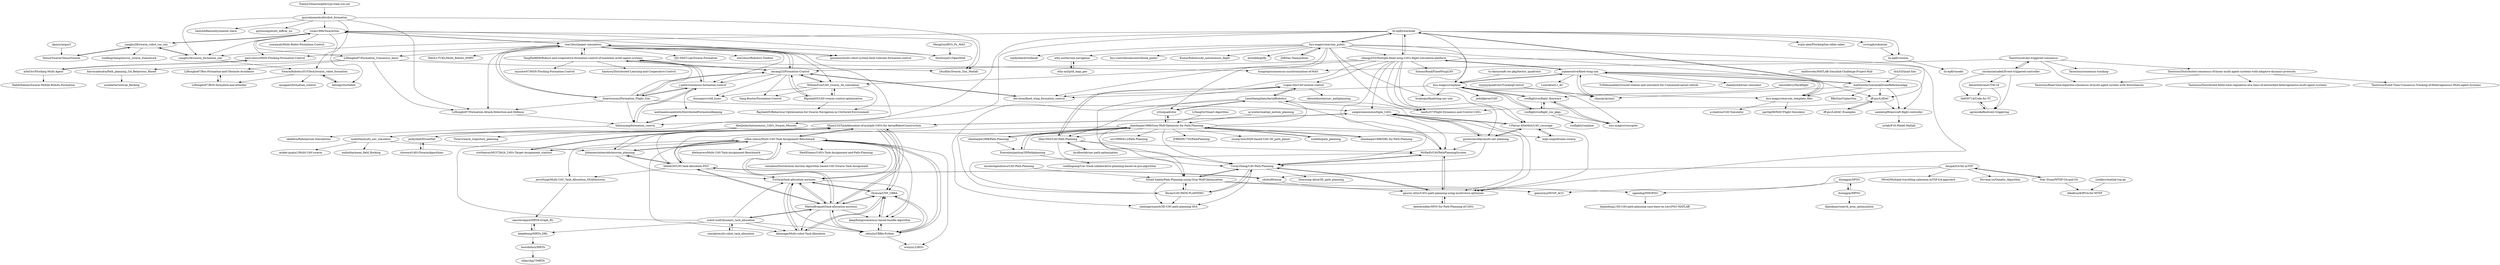 digraph G {
"TommyZihao/raspberrypi-slam-ros-car" -> "guyuehome/multirobot_formation" ["e"=1]
"JSBSim-Team/jsbsim" -> "byu-magicc/mavsim_public" ["e"=1]
"xuedidi/path_planning" -> "zhaohaojie1998/Grey-Wolf-Optimizer-for-Path-Planning" ["e"=1]
"douthwja01/OpenMAS" -> "yxiao1996/SwarmSim"
"star2dust/paper-simulation" -> "YangFei9606/Robust-and-cooperative-formation-control-of-nonlinear-multi-agent-systems"
"star2dust/paper-simulation" -> "zeyang23/Formation-Control"
"star2dust/paper-simulation" -> "j-petit/consensus-formation-control"
"star2dust/paper-simulation" -> "heartxuxuxu/Formation_Flight_Sim"
"star2dust/paper-simulation" -> "yxiao1996/SwarmSim"
"star2dust/paper-simulation" -> "WilliamFun/UAV_swarm_3d_simulation"
"star2dust/paper-simulation" -> "giusenso/multi-robot-system-fault-tolerant-formation-control"
"star2dust/paper-simulation" -> "LiHongbo97/Formation-Attack-Detection-and-Defense"
"star2dust/paper-simulation" -> "HAOLI-TUKL/Multi_Robots_DMPC" ["e"=1]
"star2dust/paper-simulation" -> "hihixuyang/formation_control"
"star2dust/paper-simulation" -> "douthwja01/OpenMAS"
"star2dust/paper-simulation" -> "ZJU-FAST-Lab/Swarm-Formation" ["e"=1]
"star2dust/paper-simulation" -> "paul-shuvo/MSN-Flocking-Formation-Control"
"star2dust/paper-simulation" -> "LiHongbo97/Formation_Consensus_basic"
"star2dust/paper-simulation" -> "star2dust/Robotics-Toolbox"
"TensorSwarm/TensorSwarm" -> "yangliu28/swarm_robot_ros_sim"
"AlexJinlei/Autonomous_UAVs_Swarm_Mission" -> "malintha/multi_uav_simulator"
"AlexJinlei/Autonomous_UAVs_Swarm_Mission" -> "mlpi-unipi/drones-swarm"
"AlexJinlei/Autonomous_UAVs_Swarm_Mission" -> "jackyzha0/DroneNet"
"AlexJinlei/Autonomous_UAVs_Swarm_Mission" -> "Tiriar/swarm_trajectory_planning"
"AlexJinlei/Autonomous_UAVs_Swarm_Mission" -> "JohannesAutenrieb/mission_planning"
"Shine233/TaskAllocation-of-mutiple-UAVs-for-AerialRobotConstruction" -> "czw0aaron/MUCTAGA_UAVs-Target-Assignment_xiashun"
"Shine233/TaskAllocation-of-mutiple-UAVs-for-AerialRobotConstruction" -> "robin-shaun/Multi-UAV-Task-Assignment-Benchmark"
"Shine233/TaskAllocation-of-mutiple-UAVs-for-AerialRobotConstruction" -> "sangwoomoon/multiple_UAVs"
"Shine233/TaskAllocation-of-mutiple-UAVs-for-AerialRobotConstruction" -> "Dymsia/CNP_CBBA-"
"Shine233/TaskAllocation-of-mutiple-UAVs-for-AerialRobotConstruction" -> "MartinBraquet/task-allocation-auctions"
"Shine233/TaskAllocation-of-mutiple-UAVs-for-AerialRobotConstruction" -> "Furhyat/task-allocation-auctions"
"libai1943/UAV-Path-Planning" -> "byuflowlab/uav-path-optimization"
"libai1943/UAV-Path-Planning" -> "Emad-Salehi/Path-Planning-using-Gray-Wolf-Optimization"
"libai1943/UAV-Path-Planning" -> "CoveyZhang/UAV-Path-Planning"
"libai1943/UAV-Path-Planning" -> "Logan-Shi/UAV-motion-control"
"libai1943/UAV-Path-Planning" -> "MrHaiPi/UAVPathPlanningSystem"
"heartxuxuxu/Formation_Flight_Sim" -> "zeyang23/Formation-Control"
"heartxuxuxu/Formation_Flight_Sim" -> "j-petit/consensus-formation-control"
"heartxuxuxu/Formation_Flight_Sim" -> "YangFei9606/Robust-and-cooperative-formation-control-of-nonlinear-multi-agent-systems"
"heartxuxuxu/Formation_Flight_Sim" -> "star2dust/paper-simulation"
"heartxuxuxu/Formation_Flight_Sim" -> "sangwoomoon/multiple_UAVs"
"heartxuxuxu/Formation_Flight_Sim" -> "LiHongbo97/Formation-Attack-Detection-and-Defense"
"heartxuxuxu/Formation_Flight_Sim" -> "hihixuyang/formation_control"
"gaurav-iiitm/UAVs-path-planning-using-multiverse-optimizer" -> "Axeshredder/MVO-for-Path-Planning-of-UAVs"
"gaurav-iiitm/UAVs-path-planning-using-multiverse-optimizer" -> "MrHaiPi/UAVPathPlanningSystem"
"gaurav-iiitm/UAVs-path-planning-using-multiverse-optimizer" -> "CoveyZhang/UAV-Path-Planning"
"JohannesAutenrieb/mission_planning" -> "Shine233/TaskAllocation-of-mutiple-UAVs-for-AerialRobotConstruction"
"JohannesAutenrieb/mission_planning" -> "robin-shaun/Multi-UAV-Task-Assignment-Benchmark"
"JohannesAutenrieb/mission_planning" -> "bilibili30/UAV-task-allocation-PSO"
"JohannesAutenrieb/mission_planning" -> "Furhyat/task-allocation-auctions"
"mlpi-unipi/drones-swarm" -> "UPatras-ANeMoS/UAV_coverage"
"dch33/Quad-Sim" -> "mathworks/simulinkDroneReferenceApp" ["e"=1]
"sangwoomoon/multiple_UAVs" -> "Shine233/TaskAllocation-of-mutiple-UAVs-for-AerialRobotConstruction"
"sangwoomoon/multiple_UAVs" -> "UPatras-ANeMoS/UAV_coverage"
"sangwoomoon/multiple_UAVs" -> "MrHaiPi/UAVPathPlanningSystem"
"sangwoomoon/multiple_UAVs" -> "gaurav-iiitm/UAVs-path-planning-using-multiverse-optimizer"
"sangwoomoon/multiple_UAVs" -> "gustavoavellar/multi-uav-planning"
"Anupal/GA-for-mTSP" -> "ganyariya/MTSP_ACO"
"Anupal/GA-for-mTSP" -> "Star-Stone/MTSP-GA-and-SA"
"Anupal/GA-for-mTSP" -> "N0vel/Multiple-travelling-salesman-mTSP-GA-approach"
"Anupal/GA-for-mTSP" -> "Nirvana-cn/Genetic_Algorithm"
"Anupal/GA-for-mTSP" -> "yhzhu99/mtsp"
"Axeshredder/MVO-for-Path-Planning-of-UAVs" -> "gaurav-iiitm/UAVs-path-planning-using-multiverse-optimizer"
"CoveyZhang/UAV-Path-Planning" -> "MrHaiPi/UAVPathPlanningSystem"
"CoveyZhang/UAV-Path-Planning" -> "gaurav-iiitm/UAVs-path-planning-using-multiverse-optimizer"
"CoveyZhang/UAV-Path-Planning" -> "Emad-Salehi/Path-Planning-using-Gray-Wolf-Optimization"
"CoveyZhang/UAV-Path-Planning" -> "Xhran/UAV-PATH-PLANNING"
"CoveyZhang/UAV-Path-Planning" -> "Seoyoung-Alice/3D_path_planning"
"CoveyZhang/UAV-Path-Planning" -> "saxenapriyansh/3D-UAV-path-planning-SSA"
"czw0aaron/MUCTAGA_UAVs-Target-Assignment_xiashun" -> "Shine233/TaskAllocation-of-mutiple-UAVs-for-AerialRobotConstruction"
"nubot-nudt/dynamic_task_allocation" -> "raaslab/multi-robot_task_allocation"
"nubot-nudt/dynamic_task_allocation" -> "MartinBraquet/task-allocation-auctions"
"nubot-nudt/dynamic_task_allocation" -> "Furhyat/task-allocation-auctions"
"nubot-nudt/dynamic_task_allocation" -> "Shine233/TaskAllocation-of-mutiple-UAVs-for-AerialRobotConstruction"
"nubot-nudt/dynamic_task_allocation" -> "keep9oing/MRTA_DRL"
"nubot-nudt/dynamic_task_allocation" -> "labimage/Multi-robot-Task-Allocation"
"nubot-nudt/dynamic_task_allocation" -> "zehuilu/CBBA-Python"
"SwarmRoboticsSUSTech/swarm_robot_formation" -> "anuppari/formation_control"
"SwarmRoboticsSUSTech/swarm_robot_formation" -> "LiHongbo97/ROS-formation-and-attacker"
"SwarmRoboticsSUSTech/swarm_robot_formation" -> "kdongyi/turtlebot"
"mathworks/simulinkDroneReferenceApp" -> "jrgenerative/fixed-wing-sim"
"mathworks/simulinkDroneReferenceApp" -> "iff-gsc/LADAC"
"mathworks/simulinkDroneReferenceApp" -> "clausqr/qrsim2"
"mathworks/simulinkDroneReferenceApp" -> "RflySim/CopterSim" ["e"=1]
"mathworks/simulinkDroneReferenceApp" -> "byu-magicc/mavsim_template_files"
"mathworks/simulinkDroneReferenceApp" -> "samberg96/aircraft-flight-controller"
"csviragh/robotsim" -> "lis-epfl/vswarm"
"nicolaslopezbravo/UAV-Path-Planning" -> "Emad-Salehi/Path-Planning-using-Gray-Wolf-Optimization" ["e"=1]
"yxiao1996/SwarmSim" -> "SwarmRoboticsSUSTech/swarm_robot_formation"
"yxiao1996/SwarmSim" -> "yangliu28/swarm_robot_ros_sim"
"yxiao1996/SwarmSim" -> "star2dust/paper-simulation"
"yxiao1996/SwarmSim" -> "LiHongbo97/Formation_Consensus_basic"
"yxiao1996/SwarmSim" -> "yltzdhbc/Swarm_Sim_Matlab"
"yxiao1996/SwarmSim" -> "paul-shuvo/MSN-Flocking-Formation-Control"
"yxiao1996/SwarmSim" -> "giusenso/multi-robot-system-fault-tolerant-formation-control"
"yxiao1996/SwarmSim" -> "sumaiyah/Multi-Robot-Formation-Control"
"yxiao1996/SwarmSim" -> "yangliu28/swarm_formation_sim"
"wjxjmj/quadrotorTrackingControl" -> "clausqr/qrsim2" ["e"=1]
"byu-magicc/mavsim_template_files" -> "a-shahroo/UAV-Simulator"
"byu-magicc/mavsim_template_files" -> "lis-epfl/swarmlab"
"byu-magicc/mavsim_template_files" -> "parthp08/MAV-Flight-Simulator"
"jackyzha0/DroneNet" -> "choward1491/SwarmAlgorithms"
"hihixuyang/formation_control" -> "andreaalessandretti/DistributedFormationKeeping"
"hihixuyang/formation_control" -> "j-petit/consensus-formation-control"
"hihixuyang/formation_control" -> "nkabbra/Robotarium-Simulations"
"guyuehome/multirobot_formation" -> "SantoshBanisetty/master-slave"
"guyuehome/multirobot_formation" -> "yxiao1996/SwarmSim"
"guyuehome/multirobot_formation" -> "kdongyi/turtlebot"
"guyuehome/multirobot_formation" -> "LiHongbo97/Formation-Attack-Detection-and-Defense"
"guyuehome/multirobot_formation" -> "yltzdhbc/Swarm_Sim_Matlab"
"guyuehome/multirobot_formation" -> "quyinsong/multi_diffcar_ws"
"guyuehome/multirobot_formation" -> "yangliu28/swarm_formation_sim"
"bilibili30/UAV-task-allocation-PSO" -> "robin-shaun/Multi-UAV-Task-Assignment-Benchmark"
"bilibili30/UAV-task-allocation-PSO" -> "yhzhu99/mtsp"
"bilibili30/UAV-task-allocation-PSO" -> "MartinBraquet/task-allocation-auctions"
"bilibili30/UAV-task-allocation-PSO" -> "jerryfungi/Multi-UAV_Task_Allocation_SEADmission"
"bilibili30/UAV-task-allocation-PSO" -> "Shine233/TaskAllocation-of-mutiple-UAVs-for-AerialRobotConstruction"
"bilibili30/UAV-task-allocation-PSO" -> "JohannesAutenrieb/mission_planning"
"bilibili30/UAV-task-allocation-PSO" -> "Furhyat/task-allocation-auctions"
"MrHaiPi/UAVPathPlanningSystem" -> "gaurav-iiitm/UAVs-path-planning-using-multiverse-optimizer"
"MrHaiPi/UAVPathPlanningSystem" -> "CoveyZhang/UAV-Path-Planning"
"robin-shaun/Multi-UAV-Task-Assignment-Benchmark" -> "Shine233/TaskAllocation-of-mutiple-UAVs-for-AerialRobotConstruction"
"robin-shaun/Multi-UAV-Task-Assignment-Benchmark" -> "bilibili30/UAV-task-allocation-PSO"
"robin-shaun/Multi-UAV-Task-Assignment-Benchmark" -> "MartinBraquet/task-allocation-auctions"
"robin-shaun/Multi-UAV-Task-Assignment-Benchmark" -> "zehuilu/CBBA-Python"
"robin-shaun/Multi-UAV-Task-Assignment-Benchmark" -> "Furhyat/task-allocation-auctions"
"robin-shaun/Multi-UAV-Task-Assignment-Benchmark" -> "JohannesAutenrieb/mission_planning"
"robin-shaun/Multi-UAV-Task-Assignment-Benchmark" -> "labimage/Multi-robot-Task-Allocation"
"robin-shaun/Multi-UAV-Task-Assignment-Benchmark" -> "jerryfungi/Multi-UAV_Task_Allocation_SEADmission"
"robin-shaun/Multi-UAV-Task-Assignment-Benchmark" -> "wuuya1/LRGO"
"robin-shaun/Multi-UAV-Task-Assignment-Benchmark" -> "Dymsia/CNP_CBBA-"
"robin-shaun/Multi-UAV-Task-Assignment-Benchmark" -> "dietmarwo/Multi-UAV-Task-Assignment-Benchmark"
"robin-shaun/Multi-UAV-Task-Assignment-Benchmark" -> "HadiElnemr/UAVs-Task-Assignment-and-Path-Planning"
"robin-shaun/Multi-UAV-Task-Assignment-Benchmark" -> "keep9oing/consensus-based-bundle-algorithm"
"robin-shaun/Multi-UAV-Task-Assignment-Benchmark" -> "czw0aaron/MUCTAGA_UAVs-Target-Assignment_xiashun"
"LiYangSir/Smart-Algorithm" -> "zhaohaojie1998/Grey-Wolf-Optimizer-for-Path-Planning" ["e"=1]
"LiHongbo97/Ros-Formation-and-Obstacle-Avoidance" -> "LiHongbo97/ROS-formation-and-attacker"
"paul-shuvo/MSN-Flocking-Formation-Control" -> "arbit3rr/Flocking-Multi-Agent"
"lee-shun/fixed_wing_formation_control" -> "zeyang23/Formation-Control"
"Logan-Shi/UAV-motion-control" -> "idawatibustan/uav_pathplanning"
"Logan-Shi/UAV-motion-control" -> "libai1943/UAV-Path-Planning"
"Logan-Shi/UAV-motion-control" -> "LenaShengzhen/AerialRobotics"
"Logan-Shi/UAV-motion-control" -> "CoveyZhang/UAV-Path-Planning"
"Dymsia/CNP_CBBA-" -> "Furhyat/task-allocation-auctions"
"Dymsia/CNP_CBBA-" -> "keep9oing/consensus-based-bundle-algorithm"
"Dymsia/CNP_CBBA-" -> "zehuilu/CBBA-Python"
"Dymsia/CNP_CBBA-" -> "labimage/Multi-robot-Task-Allocation"
"Dymsia/CNP_CBBA-" -> "MartinBraquet/task-allocation-auctions"
"smshariatzadeh/Event-triggered-controller" -> "hh830714/Code-for-TC"
"smshariatzadeh/Event-triggered-controller" -> "apresiokefin/event-triggering"
"smshariatzadeh/Event-triggered-controller" -> "AntonSelivanov/TAC16"
"smshariatzadeh/Event-triggered-controller" -> "Taoistzou/event-triggered-consensus"
"Rajshah05/UAV-swarm-control-optimization" -> "zeyang23/Formation-Control"
"Rajshah05/UAV-swarm-control-optimization" -> "WilliamFun/UAV_swarm_3d_simulation"
"Rajshah05/UAV-swarm-control-optimization" -> "Rajshah05/Behaviour-Optimization-for-Swarm-Navigation-in-Cluttered-Environment"
"labimage/Multi-robot-Task-Allocation" -> "Furhyat/task-allocation-auctions"
"labimage/Multi-robot-Task-Allocation" -> "Dymsia/CNP_CBBA-"
"LenKerr/matlab-tsp-ga" -> "Albafica28/IPGA-for-MTSP"
"LiHongbo97/Formation-Attack-Detection-and-Defense" -> "hihixuyang/formation_control"
"lis-epfl/swarmlab" -> "byu-magicc/mavsim_template_files"
"lis-epfl/swarmlab" -> "chengji253/Multiple-fixed-wing-UAVs-flight-simulation-platform"
"lis-epfl/swarmlab" -> "csviragh/robotsim"
"lis-epfl/swarmlab" -> "malintha/multi_uav_simulator"
"lis-epfl/swarmlab" -> "yangliu28/swarm_formation_sim"
"lis-epfl/swarmlab" -> "byu-magicc/mavsim_public"
"lis-epfl/swarmlab" -> "AlexJinlei/Autonomous_UAVs_Swarm_Mission"
"lis-epfl/swarmlab" -> "wujin-alex/FlockingSim-olfati-saber"
"lis-epfl/swarmlab" -> "lis-epfl/vswarm"
"lis-epfl/swarmlab" -> "UPatras-ANeMoS/UAV_coverage"
"LiHongbo97/ROS-formation-and-attacker" -> "LiHongbo97/Ros-Formation-and-Obstacle-Avoidance"
"karrasailendra/Path_planning_GA_Behaviour_Based" -> "uzziele/terrestrial_flocking"
"kdongyi/turtlebot" -> "SwarmRoboticsSUSTech/swarm_robot_formation"
"andreaalessandretti/DistributedFormationKeeping" -> "hihixuyang/formation_control"
"Star-Stone/MTSP-GA-and-SA" -> "Anupal/GA-for-mTSP"
"Star-Stone/MTSP-GA-and-SA" -> "Albafica28/IPGA-for-MTSP"
"mathworks/MATLAB-Simulink-Challenge-Project-Hub" -> "mathworks/simulinkDroneReferenceApp" ["e"=1]
"LenaShengzhen/AerialRobotics" -> "CoveyZhang/UAV-Path-Planning"
"LenaShengzhen/AerialRobotics" -> "yrlu/quadrotor" ["e"=1]
"LenaShengzhen/AerialRobotics" -> "Logan-Shi/UAV-motion-control"
"LenaShengzhen/AerialRobotics" -> "saxenapriyansh/3D-UAV-path-planning-SSA"
"LenaShengzhen/AerialRobotics" -> "libai1943/UAV-Path-Planning"
"LenaShengzhen/AerialRobotics" -> "gaurav-iiitm/UAVs-path-planning-using-multiverse-optimizer"
"LenaShengzhen/AerialRobotics" -> "lamfur07/Flight-Dynamics-and-Control-UAVs"
"duongpm/MPSO" -> "duongpm/SPSO"
"duongpm/MPSO" -> "dipinknair/search_area_optimization"
"MartinBraquet/task-allocation-auctions" -> "Furhyat/task-allocation-auctions"
"MartinBraquet/task-allocation-auctions" -> "Dymsia/CNP_CBBA-"
"MartinBraquet/task-allocation-auctions" -> "Shine233/TaskAllocation-of-mutiple-UAVs-for-AerialRobotConstruction"
"MartinBraquet/task-allocation-auctions" -> "robin-shaun/Multi-UAV-Task-Assignment-Benchmark"
"MartinBraquet/task-allocation-auctions" -> "labimage/Multi-robot-Task-Allocation"
"MartinBraquet/task-allocation-auctions" -> "nubot-nudt/dynamic_task_allocation"
"MartinBraquet/task-allocation-auctions" -> "bilibili30/UAV-task-allocation-PSO"
"MartinBraquet/task-allocation-auctions" -> "zehuilu/CBBA-Python"
"MartinBraquet/task-allocation-auctions" -> "keep9oing/consensus-based-bundle-algorithm"
"duongpm/SPSO" -> "duongpm/MPSO"
"duongpm/SPSO" -> "ngandng/NMOPSO"
"LiHongbo97/Formation_Consensus_basic" -> "LiHongbo97/Formation-Attack-Detection-and-Defense"
"LiHongbo97/Formation_Consensus_basic" -> "yltzdhbc/Swarm_Sim_Matlab"
"LiHongbo97/Formation_Consensus_basic" -> "LiHongbo97/Ros-Formation-and-Obstacle-Avoidance"
"LiHongbo97/Formation_Consensus_basic" -> "karrasailendra/Path_planning_GA_Behaviour_Based"
"chengji253/Multiple-fixed-wing-UAVs-flight-simulation-platform" -> "sangwoomoon/multiple_UAVs"
"chengji253/Multiple-fixed-wing-UAVs-flight-simulation-platform" -> "lee-shun/fixed_wing_formation_control"
"chengji253/Multiple-fixed-wing-UAVs-flight-simulation-platform" -> "jrgenerative/fixed-wing-sim"
"chengji253/Multiple-fixed-wing-UAVs-flight-simulation-platform" -> "WilliamFun/UAV_swarm_3d_simulation"
"chengji253/Multiple-fixed-wing-UAVs-flight-simulation-platform" -> "zeyang23/Formation-Control"
"chengji253/Multiple-fixed-wing-UAVs-flight-simulation-platform" -> "gustavoavellar/multi-uav-planning"
"chengji253/Multiple-fixed-wing-UAVs-flight-simulation-platform" -> "lis-epfl/swarmlab"
"chengji253/Multiple-fixed-wing-UAVs-flight-simulation-platform" -> "SimonsRoad/FixedWingUAV"
"chengji253/Multiple-fixed-wing-UAVs-flight-simulation-platform" -> "UPatras-ANeMoS/UAV_coverage"
"chengji253/Multiple-fixed-wing-UAVs-flight-simulation-platform" -> "MrHaiPi/UAVPathPlanningSystem"
"chengji253/Multiple-fixed-wing-UAVs-flight-simulation-platform" -> "gaurav-iiitm/UAVs-path-planning-using-multiverse-optimizer"
"chengji253/Multiple-fixed-wing-UAVs-flight-simulation-platform" -> "lamfur07/Flight-Dynamics-and-Control-UAVs"
"chengji253/Multiple-fixed-wing-UAVs-flight-simulation-platform" -> "Logan-Shi/UAV-motion-control"
"clausqr/qrsim2" -> "jrgenerative/fixed-wing-sim"
"malintha/multi_uav_simulator" -> "malintha/mean_field_flocking"
"malintha/multi_uav_simulator" -> "aniket-gupta1/Multi-UAV-swarm"
"malintha/multi_uav_simulator" -> "JohannesAutenrieb/mission_planning"
"samberg96/aircraft-flight-controller" -> "isrlab/F16-Model-Matlab"
"hh830714/Code-for-TC" -> "apresiokefin/event-triggering"
"lis-epfl/vswarm" -> "lis-epfl/vmodel"
"zehuilu/CBBA-Python" -> "keep9oing/consensus-based-bundle-algorithm"
"zehuilu/CBBA-Python" -> "Dymsia/CNP_CBBA-"
"zehuilu/CBBA-Python" -> "Furhyat/task-allocation-auctions"
"zehuilu/CBBA-Python" -> "MartinBraquet/task-allocation-auctions"
"zehuilu/CBBA-Python" -> "robin-shaun/Multi-UAV-Task-Assignment-Benchmark"
"zehuilu/CBBA-Python" -> "wuuya1/LRGO"
"zeyang23/Formation-Control" -> "WilliamFun/UAV_swarm_3d_simulation"
"zeyang23/Formation-Control" -> "Rajshah05/UAV-swarm-control-optimization"
"zeyang23/Formation-Control" -> "duynamrcv/rbf_bsmc"
"zeyang23/Formation-Control" -> "YangFei9606/Robust-and-cooperative-formation-control-of-nonlinear-multi-agent-systems"
"zeyang23/Formation-Control" -> "heartxuxuxu/Formation_Flight_Sim"
"zeyang23/Formation-Control" -> "lee-shun/fixed_wing_formation_control"
"zeyang23/Formation-Control" -> "star2dust/paper-simulation"
"zeyang23/Formation-Control" -> "Sang-Buster/Formation-Control"
"zeyang23/Formation-Control" -> "j-petit/consensus-formation-control"
"Furhyat/task-allocation-auctions" -> "MartinBraquet/task-allocation-auctions"
"Furhyat/task-allocation-auctions" -> "Dymsia/CNP_CBBA-"
"Furhyat/task-allocation-auctions" -> "labimage/Multi-robot-Task-Allocation"
"Furhyat/task-allocation-auctions" -> "keep9oing/consensus-based-bundle-algorithm"
"YangFei9606/Robust-and-cooperative-formation-control-of-nonlinear-multi-agent-systems" -> "zeyang23/Formation-Control"
"YangFei9606/Robust-and-cooperative-formation-control-of-nonlinear-multi-agent-systems" -> "star2dust/paper-simulation"
"YangFei9606/Robust-and-cooperative-formation-control-of-nonlinear-multi-agent-systems" -> "j-petit/consensus-formation-control"
"YangFei9606/Robust-and-cooperative-formation-control-of-nonlinear-multi-agent-systems" -> "arjunhw97/MSN-Flocking-Formation-Control"
"YangFei9606/Robust-and-cooperative-formation-control-of-nonlinear-multi-agent-systems" -> "hungrepo/consensus-synchronization-of-MAS"
"YangFei9606/Robust-and-cooperative-formation-control-of-nonlinear-multi-agent-systems" -> "hantyou/Distributed-Learning-and-Cooperative-Control"
"byu-magicc/mavsim_public" -> "chengji253/Multiple-fixed-wing-UAVs-flight-simulation-platform"
"byu-magicc/mavsim_public" -> "lis-epfl/swarmlab"
"byu-magicc/mavsim_public" -> "randybeard/vtolbook"
"byu-magicc/mavsim_public" -> "byu-controlbook/controlbook_public"
"byu-magicc/mavsim_public" -> "byu-magicc/rosplane"
"byu-magicc/mavsim_public" -> "byu-magicc/mavsim_template_files"
"byu-magicc/mavsim_public" -> "lee-shun/fixed_wing_formation_control"
"byu-magicc/mavsim_public" -> "KumarRobotics/kr_autonomous_flight" ["e"=1]
"byu-magicc/mavsim_public" -> "yrlu/quadrotor" ["e"=1]
"byu-magicc/mavsim_public" -> "eivindeb/pyfly" ["e"=1]
"byu-magicc/mavsim_public" -> "iff-gsc/LADAC"
"byu-magicc/mavsim_public" -> "JSBSim-Team/jsbsim" ["e"=1]
"byu-magicc/mavsim_public" -> "bradygm/fixedwing-uav-sim"
"byu-magicc/mavsim_public" -> "lamfur07/Flight-Dynamics-and-Control-UAVs"
"byu-magicc/mavsim_public" -> "ethz-asl/terrain-navigation"
"simondlevy/Hackflight" -> "rosflight/rosflight_firmware" ["e"=1]
"yangliu28/swarm_robot_ros_sim" -> "yangliu28/swarm_formation_sim"
"yangliu28/swarm_robot_ros_sim" -> "yxiao1996/SwarmSim"
"yangliu28/swarm_robot_ros_sim" -> "TensorSwarm/TensorSwarm"
"yangliu28/swarm_robot_ros_sim" -> "xuefengchang/micros_swarm_framework"
"Taoistzou/event-triggered-consensus" -> "Taoistzou/fixed-time-bipartite-consensus-of-multi-agent-system-with-disturbances"
"Taoistzou/event-triggered-consensus" -> "smshariatzadeh/Event-triggered-controller"
"Taoistzou/event-triggered-consensus" -> "Taoistzou/consensus-tracking-"
"Taoistzou/event-triggered-consensus" -> "hungrepo/consensus-synchronization-of-MAS"
"Taoistzou/event-triggered-consensus" -> "Taoistzou/Distributed-consensus-of-linear-multi-agent-systems-with-adaptive-dynamic-protocols"
"iff-gsc/LADAC" -> "iff-gsc/LADAC-Examples"
"iff-gsc/LADAC" -> "samberg96/aircraft-flight-controller"
"iff-gsc/LADAC" -> "lamfur07/Flight-Dynamics-and-Control-UAVs"
"iff-gsc/LADAC-Examples" -> "iff-gsc/LADAC"
"arbit3rr/Flocking-Multi-Agent" -> "paul-shuvo/MSN-Flocking-Formation-Control"
"arbit3rr/Flocking-Multi-Agent" -> "HabibNaeimi/Swarm-Mobile-Robots-Formation"
"Xhran/UAV-PATH-PLANNING" -> "Emad-Salehi/Path-Planning-using-Gray-Wolf-Optimization"
"Xhran/UAV-PATH-PLANNING" -> "saxenapriyansh/3D-UAV-path-planning-SSA"
"Xhran/UAV-PATH-PLANNING" -> "MrHaiPi/UAVPathPlanningSystem"
"Xhran/UAV-PATH-PLANNING" -> "CoveyZhang/UAV-Path-Planning"
"byuflowlab/uav-path-optimization" -> "libai1943/UAV-Path-Planning"
"Taoistzou/Distributed-consensus-of-linear-multi-agent-systems-with-adaptive-dynamic-protocols" -> "Taoistzou/Distributed-finite-time-regulation-of-a-class-of-networked-heterogeneous-multi-agent-systems"
"Taoistzou/Distributed-consensus-of-linear-multi-agent-systems-with-adaptive-dynamic-protocols" -> "Taoistzou/Fixed-Time-Consensus-Tracking-of-Heterogeneous-Multi-agent-Systems"
"Taoistzou/Distributed-consensus-of-linear-multi-agent-systems-with-adaptive-dynamic-protocols" -> "Taoistzou/fixed-time-bipartite-consensus-of-multi-agent-system-with-disturbances"
"biorobotics/MRTA" -> "utkarshjp7/MRTA"
"choward1491/SwarmAlgorithms" -> "jackyzha0/DroneNet"
"ngandng/NMOPSO" -> "hepeidong1/3D-UAV-path-planning-case-base-on-LevyPSO-MATLAB-"
"zhaohaojie1998/Grey-Wolf-Optimizer-for-Path-Planning" -> "zhaohaojie1998/Path-Planning" ["e"=1]
"zhaohaojie1998/Grey-Wolf-Optimizer-for-Path-Planning" -> "zhaohaojie1998/DRL-for-Path-Planning" ["e"=1]
"zhaohaojie1998/Grey-Wolf-Optimizer-for-Path-Planning" -> "Emad-Salehi/Path-Planning-using-Gray-Wolf-Optimization"
"zhaohaojie1998/Grey-Wolf-Optimizer-for-Path-Planning" -> "Xuerenbujianhua/3DPathplanning"
"zhaohaojie1998/Grey-Wolf-Optimizer-for-Path-Planning" -> "MrHaiPi/UAVPathPlanningSystem"
"zhaohaojie1998/Grey-Wolf-Optimizer-for-Path-Planning" -> "xuedidi/path_planning" ["e"=1]
"zhaohaojie1998/Grey-Wolf-Optimizer-for-Path-Planning" -> "CoveyZhang/UAV-Path-Planning"
"zhaohaojie1998/Grey-Wolf-Optimizer-for-Path-Planning" -> "szc19990412/Path-Planning" ["e"=1]
"zhaohaojie1998/Grey-Wolf-Optimizer-for-Path-Planning" -> "libai1943/UAV-Path-Planning"
"zhaohaojie1998/Grey-Wolf-Optimizer-for-Path-Planning" -> "Xhran/UAV-PATH-PLANNING"
"zhaohaojie1998/Grey-Wolf-Optimizer-for-Path-Planning" -> "yrlu/quadrotor" ["e"=1]
"zhaohaojie1998/Grey-Wolf-Optimizer-for-Path-Planning" -> "JORKER1755/PathPlanning" ["e"=1]
"zhaohaojie1998/Grey-Wolf-Optimizer-for-Path-Planning" -> "bilibili30/UAV-task-allocation-PSO"
"zhaohaojie1998/Grey-Wolf-Optimizer-for-Path-Planning" -> "LenaShengzhen/AerialRobotics"
"zhaohaojie1998/Grey-Wolf-Optimizer-for-Path-Planning" -> "young-how/DQN-based-UAV-3D_path_planer" ["e"=1]
"ai-winter/matlab_motion_planning" -> "zhaohaojie1998/Grey-Wolf-Optimizer-for-Path-Planning" ["e"=1]
"ethz-asl/grid_map_geo" -> "ethz-asl/terrain-navigation"
"yhzhu99/mtsp" -> "bilibili30/UAV-task-allocation-PSO"
"yhzhu99/mtsp" -> "ganyariya/MTSP_ACO"
"HadiElnemr/UAVs-Task-Assignment-and-Path-Planning" -> "wennboo/Distribution-Auction-Algorithm-based-UAV-Swarm-Task-Assignment"
"keep9oing/MRTA_DRL" -> "iamstevepaul/MRTA-Graph_RL"
"keep9oing/MRTA_DRL" -> "biorobotics/MRTA"
"gustavoavellar/multi-uav-planning" -> "UPatras-ANeMoS/UAV_coverage"
"gustavoavellar/multi-uav-planning" -> "sangwoomoon/multiple_UAVs"
"gustavoavellar/multi-uav-planning" -> "MrHaiPi/UAVPathPlanningSystem"
"gustavoavellar/multi-uav-planning" -> "CoveyZhang/UAV-Path-Planning"
"Emad-Salehi/Path-Planning-using-Gray-Wolf-Optimization" -> "Xhran/UAV-PATH-PLANNING"
"Emad-Salehi/Path-Planning-using-Gray-Wolf-Optimization" -> "saxenapriyansh/3D-UAV-path-planning-SSA"
"Emad-Salehi/Path-Planning-using-Gray-Wolf-Optimization" -> "gaurav-iiitm/UAVs-path-planning-using-multiverse-optimizer"
"Emad-Salehi/Path-Planning-using-Gray-Wolf-Optimization" -> "ngandng/NMOPSO"
"Emad-Salehi/Path-Planning-using-Gray-Wolf-Optimization" -> "CoveyZhang/UAV-Path-Planning"
"rosflight/rosflight_firmware" -> "rosflight/rosflight_ros_pkgs"
"rosflight/rosflight_firmware" -> "byu-magicc/roscopter"
"rosflight/rosflight_firmware" -> "byu-magicc/rosplane"
"WilliamFun/UAV_swarm_3d_simulation" -> "zeyang23/Formation-Control"
"WilliamFun/UAV_swarm_3d_simulation" -> "Rajshah05/UAV-swarm-control-optimization"
"WilliamFun/UAV_swarm_3d_simulation" -> "Rajshah05/Behaviour-Optimization-for-Swarm-Navigation-in-Cluttered-Environment"
"WilliamFun/UAV_swarm_3d_simulation" -> "duynamrcv/rbf_bsmc"
"WilliamFun/UAV_swarm_3d_simulation" -> "Sang-Buster/Formation-Control"
"byu-magicc/roscopter" -> "rosflight/rosflight_firmware"
"byu-magicc/rosplane" -> "rosflight/rosflight_ros_pkgs"
"byu-magicc/rosplane" -> "rosflight/rosflight_firmware"
"byu-magicc/rosplane" -> "lee-shun/fixed_wing_formation_control"
"byu-magicc/rosplane" -> "byu-magicc/roscopter"
"byu-magicc/rosplane" -> "jrgenerative/fixed-wing-sim"
"byu-magicc/rosplane" -> "bradygm/fixedwing-uav-sim"
"byu-magicc/rosplane" -> "jediofgever/UAV"
"byu-magicc/rosplane" -> "byu-magicc/mavsim_template_files"
"keep9oing/consensus-based-bundle-algorithm" -> "zehuilu/CBBA-Python"
"keep9oing/consensus-based-bundle-algorithm" -> "Dymsia/CNP_CBBA-"
"zhaohaojie1998/DRL-for-Path-Planning" -> "zhaohaojie1998/Grey-Wolf-Optimizer-for-Path-Planning" ["e"=1]
"ethz-asl/terrain-navigation" -> "ethz-asl/grid_map_geo"
"zhaohaojie1998/Path-Planning" -> "zhaohaojie1998/Grey-Wolf-Optimizer-for-Path-Planning" ["e"=1]
"zhaohaojie1998/Path-Planning" -> "Xuerenbujianhua/3DPathplanning" ["e"=1]
"ilpincy/argos3" -> "TensorSwarm/TensorSwarm" ["e"=1]
"AntonSelivanov/TAC16" -> "apresiokefin/event-triggering"
"AntonSelivanov/TAC16" -> "hh830714/Code-for-TC"
"MengGuo/RVO_Py_MAS" -> "douthwja01/OpenMAS" ["e"=1]
"iamstevepaul/MRTA-Graph_RL" -> "keep9oing/MRTA_DRL"
"jerryfungi/Multi-UAV_Task_Allocation_SEADmission" -> "iamstevepaul/MRTA-Graph_RL"
"Xuerenbujianhua/3DPathplanning" -> "zhaohaojie1998/Grey-Wolf-Optimizer-for-Path-Planning"
"Xuerenbujianhua/3DPathplanning" -> "coollingomg/Uav-track-collaborative-planning-based-on-pso-algorithm"
"UPatras-ANeMoS/UAV_coverage" -> "sangwoomoon/multiple_UAVs"
"UPatras-ANeMoS/UAV_coverage" -> "gustavoavellar/multi-uav-planning"
"UPatras-ANeMoS/UAV_coverage" -> "mlpi-unipi/drones-swarm"
"UPatras-ANeMoS/UAV_coverage" -> "gaurav-iiitm/UAVs-path-planning-using-multiverse-optimizer"
"jrgenerative/fixed-wing-sim" -> "clausqr/qrsim2"
"jrgenerative/fixed-wing-sim" -> "LozioAlce/L1_AC"
"jrgenerative/fixed-wing-sim" -> "mathworks/simulinkDroneReferenceApp"
"jrgenerative/fixed-wing-sim" -> "samberg96/aircraft-flight-controller"
"jrgenerative/fixed-wing-sim" -> "iff-gsc/LADAC"
"jrgenerative/fixed-wing-sim" -> "TrifiAmanallah/Ground-station-and-simulator-for-Unmanned-aerial-vehicle"
"jrgenerative/fixed-wing-sim" -> "chengji253/Multiple-fixed-wing-UAVs-flight-simulation-platform"
"jrgenerative/fixed-wing-sim" -> "byu-magicc/rosplane"
"jrgenerative/fixed-wing-sim" -> "shalabymhd/uav-simulator"
"raaslab/multi-robot_task_allocation" -> "nubot-nudt/dynamic_task_allocation"
"yrlu/quadrotor" -> "LenaShengzhen/AerialRobotics" ["e"=1]
"yrlu/quadrotor" -> "zhaohaojie1998/Grey-Wolf-Optimizer-for-Path-Planning" ["e"=1]
"j-petit/consensus-formation-control" -> "hihixuyang/formation_control"
"j-petit/consensus-formation-control" -> "andreaalessandretti/DistributedFormationKeeping"
"j-petit/consensus-formation-control" -> "YangFei9606/Robust-and-cooperative-formation-control-of-nonlinear-multi-agent-systems"
"j-petit/consensus-formation-control" -> "heartxuxuxu/Formation_Flight_Sim"
"apresiokefin/event-triggering" -> "hh830714/Code-for-TC"
"rosflight/rosflight_ros_pkgs" -> "rosflight/rosflight_firmware"
"rosflight/rosflight_ros_pkgs" -> "byu-magicc/rosplane"
"rosflight/rosflight_ros_pkgs" -> "rosflight/rosplane"
"rosflight/rosflight_ros_pkgs" -> "byu-magicc/roscopter"
"tu-darmstadt-ros-pkg/hector_quadrotor" -> "byu-magicc/rosplane" ["e"=1]
"yangliu28/swarm_formation_sim" -> "yangliu28/swarm_robot_ros_sim"
"yangliu28/swarm_formation_sim" -> "SwarmRoboticsSUSTech/swarm_robot_formation"
"TommyZihao/raspberrypi-slam-ros-car" ["l"="42.797,6.717", "c"=818]
"guyuehome/multirobot_formation" ["l"="60.377,14.642"]
"JSBSim-Team/jsbsim" ["l"="63.086,-3.015", "c"=1300]
"byu-magicc/mavsim_public" ["l"="60.502,14.827"]
"xuedidi/path_planning" ["l"="61.747,13.385", "c"=313]
"zhaohaojie1998/Grey-Wolf-Optimizer-for-Path-Planning" ["l"="60.452,14.954"]
"douthwja01/OpenMAS" ["l"="60.355,14.692"]
"yxiao1996/SwarmSim" ["l"="60.373,14.673"]
"star2dust/paper-simulation" ["l"="60.389,14.717"]
"YangFei9606/Robust-and-cooperative-formation-control-of-nonlinear-multi-agent-systems" ["l"="60.417,14.718"]
"zeyang23/Formation-Control" ["l"="60.427,14.753"]
"j-petit/consensus-formation-control" ["l"="60.397,14.738"]
"heartxuxuxu/Formation_Flight_Sim" ["l"="60.397,14.755"]
"WilliamFun/UAV_swarm_3d_simulation" ["l"="60.441,14.762"]
"giusenso/multi-robot-system-fault-tolerant-formation-control" ["l"="60.386,14.69"]
"LiHongbo97/Formation-Attack-Detection-and-Defense" ["l"="60.37,14.703"]
"HAOLI-TUKL/Multi_Robots_DMPC" ["l"="61.889,13.555", "c"=313]
"hihixuyang/formation_control" ["l"="60.373,14.739"]
"ZJU-FAST-Lab/Swarm-Formation" ["l"="60.336,13.824", "c"=334]
"paul-shuvo/MSN-Flocking-Formation-Control" ["l"="60.336,14.702"]
"LiHongbo97/Formation_Consensus_basic" ["l"="60.34,14.676"]
"star2dust/Robotics-Toolbox" ["l"="60.347,14.728"]
"TensorSwarm/TensorSwarm" ["l"="60.432,14.636"]
"yangliu28/swarm_robot_ros_sim" ["l"="60.407,14.653"]
"AlexJinlei/Autonomous_UAVs_Swarm_Mission" ["l"="60.37,14.875"]
"malintha/multi_uav_simulator" ["l"="60.366,14.855"]
"mlpi-unipi/drones-swarm" ["l"="60.398,14.858"]
"jackyzha0/DroneNet" ["l"="60.323,14.869"]
"Tiriar/swarm_trajectory_planning" ["l"="60.346,14.881"]
"JohannesAutenrieb/mission_planning" ["l"="60.362,14.932"]
"Shine233/TaskAllocation-of-mutiple-UAVs-for-AerialRobotConstruction" ["l"="60.372,14.949"]
"czw0aaron/MUCTAGA_UAVs-Target-Assignment_xiashun" ["l"="60.381,14.96"]
"robin-shaun/Multi-UAV-Task-Assignment-Benchmark" ["l"="60.347,14.962"]
"sangwoomoon/multiple_UAVs" ["l"="60.415,14.873"]
"Dymsia/CNP_CBBA-" ["l"="60.34,14.976"]
"MartinBraquet/task-allocation-auctions" ["l"="60.356,14.983"]
"Furhyat/task-allocation-auctions" ["l"="60.357,14.97"]
"libai1943/UAV-Path-Planning" ["l"="60.44,14.931"]
"byuflowlab/uav-path-optimization" ["l"="60.425,14.958"]
"Emad-Salehi/Path-Planning-using-Gray-Wolf-Optimization" ["l"="60.428,14.921"]
"CoveyZhang/UAV-Path-Planning" ["l"="60.452,14.913"]
"Logan-Shi/UAV-motion-control" ["l"="60.437,14.899"]
"MrHaiPi/UAVPathPlanningSystem" ["l"="60.451,14.897"]
"gaurav-iiitm/UAVs-path-planning-using-multiverse-optimizer" ["l"="60.452,14.881"]
"Axeshredder/MVO-for-Path-Planning-of-UAVs" ["l"="60.475,14.881"]
"bilibili30/UAV-task-allocation-PSO" ["l"="60.376,14.977"]
"UPatras-ANeMoS/UAV_coverage" ["l"="60.428,14.853"]
"dch33/Quad-Sim" ["l"="59.387,14.24", "c"=799]
"mathworks/simulinkDroneReferenceApp" ["l"="60.518,14.776"]
"gustavoavellar/multi-uav-planning" ["l"="60.441,14.869"]
"Anupal/GA-for-mTSP" ["l"="60.315,15.079"]
"ganyariya/MTSP_ACO" ["l"="60.326,15.057"]
"Star-Stone/MTSP-GA-and-SA" ["l"="60.312,15.106"]
"N0vel/Multiple-travelling-salesman-mTSP-GA-approach" ["l"="60.291,15.076"]
"Nirvana-cn/Genetic_Algorithm" ["l"="60.289,15.095"]
"yhzhu99/mtsp" ["l"="60.342,15.028"]
"Xhran/UAV-PATH-PLANNING" ["l"="60.454,14.931"]
"Seoyoung-Alice/3D_path_planning" ["l"="60.488,14.927"]
"saxenapriyansh/3D-UAV-path-planning-SSA" ["l"="60.469,14.928"]
"nubot-nudt/dynamic_task_allocation" ["l"="60.362,15.006"]
"raaslab/multi-robot_task_allocation" ["l"="60.364,15.031"]
"keep9oing/MRTA_DRL" ["l"="60.384,15.047"]
"labimage/Multi-robot-Task-Allocation" ["l"="60.345,14.992"]
"zehuilu/CBBA-Python" ["l"="60.332,14.988"]
"SwarmRoboticsSUSTech/swarm_robot_formation" ["l"="60.356,14.637"]
"anuppari/formation_control" ["l"="60.338,14.61"]
"LiHongbo97/ROS-formation-and-attacker" ["l"="60.325,14.629"]
"kdongyi/turtlebot" ["l"="60.359,14.62"]
"jrgenerative/fixed-wing-sim" ["l"="60.529,14.792"]
"iff-gsc/LADAC" ["l"="60.523,14.807"]
"clausqr/qrsim2" ["l"="60.547,14.776"]
"RflySim/CopterSim" ["l"="59.411,14.317", "c"=799]
"byu-magicc/mavsim_template_files" ["l"="60.486,14.802"]
"samberg96/aircraft-flight-controller" ["l"="60.532,14.764"]
"csviragh/robotsim" ["l"="60.401,14.82"]
"lis-epfl/vswarm" ["l"="60.387,14.806"]
"nicolaslopezbravo/UAV-Path-Planning" ["l"="60.254,14.267", "c"=334]
"yltzdhbc/Swarm_Sim_Matlab" ["l"="60.346,14.654"]
"sumaiyah/Multi-Robot-Formation-Control" ["l"="60.362,14.657"]
"yangliu28/swarm_formation_sim" ["l"="60.401,14.683"]
"wjxjmj/quadrotorTrackingControl" ["l"="60.203,13.981", "c"=334]
"a-shahroo/UAV-Simulator" ["l"="60.495,14.783"]
"lis-epfl/swarmlab" ["l"="60.434,14.814"]
"parthp08/MAV-Flight-Simulator" ["l"="60.486,14.773"]
"choward1491/SwarmAlgorithms" ["l"="60.301,14.865"]
"andreaalessandretti/DistributedFormationKeeping" ["l"="60.372,14.755"]
"nkabbra/Robotarium-Simulations" ["l"="60.34,14.753"]
"SantoshBanisetty/master-slave" ["l"="60.372,14.598"]
"quyinsong/multi_diffcar_ws" ["l"="60.39,14.61"]
"jerryfungi/Multi-UAV_Task_Allocation_SEADmission" ["l"="60.384,15.001"]
"wuuya1/LRGO" ["l"="60.311,14.983"]
"dietmarwo/Multi-UAV-Task-Assignment-Benchmark" ["l"="60.323,14.949"]
"HadiElnemr/UAVs-Task-Assignment-and-Path-Planning" ["l"="60.304,14.962"]
"keep9oing/consensus-based-bundle-algorithm" ["l"="60.328,14.97"]
"LiYangSir/Smart-Algorithm" ["l"="50.112,26.197", "c"=759]
"LiHongbo97/Ros-Formation-and-Obstacle-Avoidance" ["l"="60.315,14.646"]
"arbit3rr/Flocking-Multi-Agent" ["l"="60.306,14.703"]
"lee-shun/fixed_wing_formation_control" ["l"="60.471,14.791"]
"idawatibustan/uav_pathplanning" ["l"="60.407,14.906"]
"LenaShengzhen/AerialRobotics" ["l"="60.471,14.906"]
"smshariatzadeh/Event-triggered-controller" ["l"="60.515,14.562"]
"hh830714/Code-for-TC" ["l"="60.527,14.544"]
"apresiokefin/event-triggering" ["l"="60.51,14.541"]
"AntonSelivanov/TAC16" ["l"="60.522,14.53"]
"Taoistzou/event-triggered-consensus" ["l"="60.508,14.595"]
"Rajshah05/UAV-swarm-control-optimization" ["l"="60.423,14.772"]
"Rajshah05/Behaviour-Optimization-for-Swarm-Navigation-in-Cluttered-Environment" ["l"="60.442,14.78"]
"LenKerr/matlab-tsp-ga" ["l"="60.299,15.155"]
"Albafica28/IPGA-for-MTSP" ["l"="60.306,15.133"]
"chengji253/Multiple-fixed-wing-UAVs-flight-simulation-platform" ["l"="60.459,14.832"]
"wujin-alex/FlockingSim-olfati-saber" ["l"="60.414,14.801"]
"karrasailendra/Path_planning_GA_Behaviour_Based" ["l"="60.301,14.668"]
"uzziele/terrestrial_flocking" ["l"="60.277,14.659"]
"mathworks/MATLAB-Simulink-Challenge-Project-Hub" ["l"="-5.477,23.227", "c"=960]
"yrlu/quadrotor" ["l"="60.257,13.946", "c"=334]
"lamfur07/Flight-Dynamics-and-Control-UAVs" ["l"="60.491,14.854"]
"duongpm/MPSO" ["l"="60.258,14.914"]
"duongpm/SPSO" ["l"="60.285,14.913"]
"dipinknair/search_area_optimization" ["l"="60.234,14.916"]
"ngandng/NMOPSO" ["l"="60.346,14.913"]
"SimonsRoad/FixedWingUAV" ["l"="60.458,14.809"]
"malintha/mean_field_flocking" ["l"="60.346,14.834"]
"aniket-gupta1/Multi-UAV-swarm" ["l"="60.335,14.849"]
"isrlab/F16-Model-Matlab" ["l"="60.542,14.738"]
"lis-epfl/vmodel" ["l"="60.363,14.803"]
"duynamrcv/rbf_bsmc" ["l"="60.459,14.743"]
"Sang-Buster/Formation-Control" ["l"="60.444,14.735"]
"arjunhw97/MSN-Flocking-Formation-Control" ["l"="60.373,14.725"]
"hungrepo/consensus-synchronization-of-MAS" ["l"="60.468,14.654"]
"hantyou/Distributed-Learning-and-Cooperative-Control" ["l"="60.44,14.699"]
"randybeard/vtolbook" ["l"="60.515,14.853"]
"byu-controlbook/controlbook_public" ["l"="60.526,14.865"]
"byu-magicc/rosplane" ["l"="60.542,14.825"]
"KumarRobotics/kr_autonomous_flight" ["l"="60.346,13.904", "c"=334]
"eivindeb/pyfly" ["l"="63.038,-3.164", "c"=1300]
"bradygm/fixedwing-uav-sim" ["l"="60.532,14.842"]
"ethz-asl/terrain-navigation" ["l"="60.594,14.809"]
"simondlevy/Hackflight" ["l"="58.865,13.94", "c"=264]
"rosflight/rosflight_firmware" ["l"="60.561,14.849"]
"xuefengchang/micros_swarm_framework" ["l"="60.418,14.616"]
"Taoistzou/fixed-time-bipartite-consensus-of-multi-agent-system-with-disturbances" ["l"="60.529,14.596"]
"Taoistzou/consensus-tracking-" ["l"="60.492,14.58"]
"Taoistzou/Distributed-consensus-of-linear-multi-agent-systems-with-adaptive-dynamic-protocols" ["l"="60.54,14.583"]
"iff-gsc/LADAC-Examples" ["l"="60.55,14.803"]
"HabibNaeimi/Swarm-Mobile-Robots-Formation" ["l"="60.281,14.705"]
"Taoistzou/Distributed-finite-time-regulation-of-a-class-of-networked-heterogeneous-multi-agent-systems" ["l"="60.563,14.584"]
"Taoistzou/Fixed-Time-Consensus-Tracking-of-Heterogeneous-Multi-agent-Systems" ["l"="60.557,14.566"]
"biorobotics/MRTA" ["l"="60.393,15.079"]
"utkarshjp7/MRTA" ["l"="60.4,15.099"]
"hepeidong1/3D-UAV-path-planning-case-base-on-LevyPSO-MATLAB-" ["l"="60.321,14.912"]
"zhaohaojie1998/Path-Planning" ["l"="61.734,13.415", "c"=313]
"zhaohaojie1998/DRL-for-Path-Planning" ["l"="60.251,14.204", "c"=334]
"Xuerenbujianhua/3DPathplanning" ["l"="60.475,14.984"]
"szc19990412/Path-Planning" ["l"="61.777,13.372", "c"=313]
"JORKER1755/PathPlanning" ["l"="60.237,14.22", "c"=334]
"young-how/DQN-based-UAV-3D_path_planer" ["l"="-53.14,-12.862", "c"=686]
"ai-winter/matlab_motion_planning" ["l"="61.72,13.357", "c"=313]
"ethz-asl/grid_map_geo" ["l"="60.627,14.805"]
"wennboo/Distribution-Auction-Algorithm-based-UAV-Swarm-Task-Assignment" ["l"="60.278,14.968"]
"iamstevepaul/MRTA-Graph_RL" ["l"="60.394,15.032"]
"rosflight/rosflight_ros_pkgs" ["l"="60.58,14.839"]
"byu-magicc/roscopter" ["l"="60.577,14.86"]
"jediofgever/UAV" ["l"="60.57,14.817"]
"ilpincy/argos3" ["l"="59.908,10.812", "c"=87]
"MengGuo/RVO_Py_MAS" ["l"="59.676,14.852", "c"=1017]
"coollingomg/Uav-track-collaborative-planning-based-on-pso-algorithm" ["l"="60.495,15.01"]
"LozioAlce/L1_AC" ["l"="60.567,14.761"]
"TrifiAmanallah/Ground-station-and-simulator-for-Unmanned-aerial-vehicle" ["l"="60.57,14.783"]
"shalabymhd/uav-simulator" ["l"="60.547,14.76"]
"rosflight/rosplane" ["l"="60.607,14.851"]
"tu-darmstadt-ros-pkg/hector_quadrotor" ["l"="60.213,13.913", "c"=334]
}